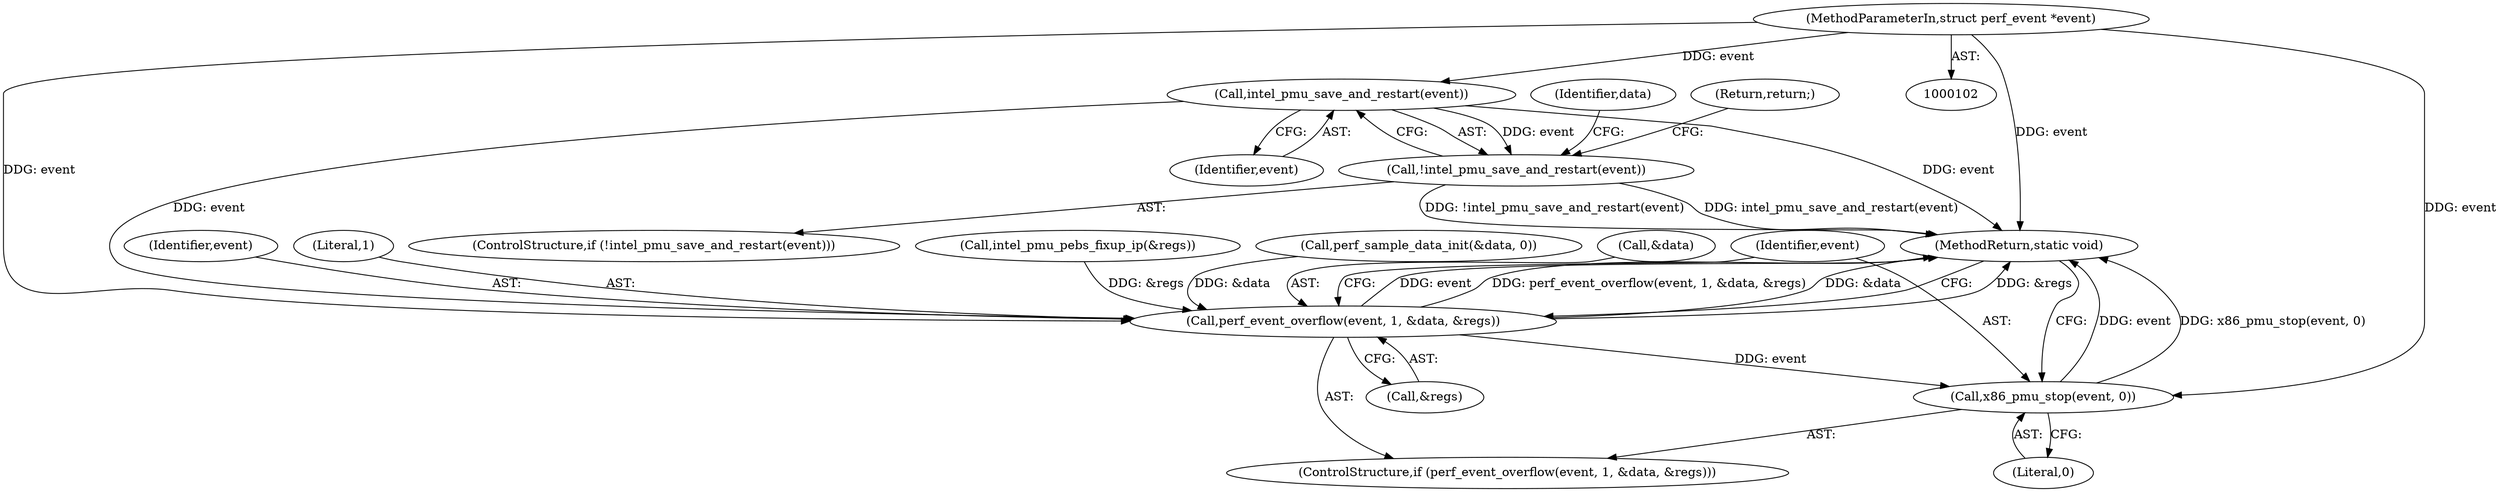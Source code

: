 digraph "1_linux_a8b0ca17b80e92faab46ee7179ba9e99ccb61233_47@pointer" {
"1000115" [label="(Call,intel_pmu_save_and_restart(event))"];
"1000103" [label="(MethodParameterIn,struct perf_event *event)"];
"1000114" [label="(Call,!intel_pmu_save_and_restart(event))"];
"1000180" [label="(Call,perf_event_overflow(event, 1, &data, &regs))"];
"1000187" [label="(Call,x86_pmu_stop(event, 0))"];
"1000190" [label="(MethodReturn,static void)"];
"1000103" [label="(MethodParameterIn,struct perf_event *event)"];
"1000180" [label="(Call,perf_event_overflow(event, 1, &data, &regs))"];
"1000114" [label="(Call,!intel_pmu_save_and_restart(event))"];
"1000120" [label="(Identifier,data)"];
"1000181" [label="(Identifier,event)"];
"1000116" [label="(Identifier,event)"];
"1000115" [label="(Call,intel_pmu_save_and_restart(event))"];
"1000182" [label="(Literal,1)"];
"1000189" [label="(Literal,0)"];
"1000113" [label="(ControlStructure,if (!intel_pmu_save_and_restart(event)))"];
"1000188" [label="(Identifier,event)"];
"1000165" [label="(Call,intel_pmu_pebs_fixup_ip(&regs))"];
"1000187" [label="(Call,x86_pmu_stop(event, 0))"];
"1000185" [label="(Call,&regs)"];
"1000117" [label="(Return,return;)"];
"1000118" [label="(Call,perf_sample_data_init(&data, 0))"];
"1000183" [label="(Call,&data)"];
"1000179" [label="(ControlStructure,if (perf_event_overflow(event, 1, &data, &regs)))"];
"1000115" -> "1000114"  [label="AST: "];
"1000115" -> "1000116"  [label="CFG: "];
"1000116" -> "1000115"  [label="AST: "];
"1000114" -> "1000115"  [label="CFG: "];
"1000115" -> "1000190"  [label="DDG: event"];
"1000115" -> "1000114"  [label="DDG: event"];
"1000103" -> "1000115"  [label="DDG: event"];
"1000115" -> "1000180"  [label="DDG: event"];
"1000103" -> "1000102"  [label="AST: "];
"1000103" -> "1000190"  [label="DDG: event"];
"1000103" -> "1000180"  [label="DDG: event"];
"1000103" -> "1000187"  [label="DDG: event"];
"1000114" -> "1000113"  [label="AST: "];
"1000117" -> "1000114"  [label="CFG: "];
"1000120" -> "1000114"  [label="CFG: "];
"1000114" -> "1000190"  [label="DDG: !intel_pmu_save_and_restart(event)"];
"1000114" -> "1000190"  [label="DDG: intel_pmu_save_and_restart(event)"];
"1000180" -> "1000179"  [label="AST: "];
"1000180" -> "1000185"  [label="CFG: "];
"1000181" -> "1000180"  [label="AST: "];
"1000182" -> "1000180"  [label="AST: "];
"1000183" -> "1000180"  [label="AST: "];
"1000185" -> "1000180"  [label="AST: "];
"1000188" -> "1000180"  [label="CFG: "];
"1000190" -> "1000180"  [label="CFG: "];
"1000180" -> "1000190"  [label="DDG: &regs"];
"1000180" -> "1000190"  [label="DDG: event"];
"1000180" -> "1000190"  [label="DDG: perf_event_overflow(event, 1, &data, &regs)"];
"1000180" -> "1000190"  [label="DDG: &data"];
"1000118" -> "1000180"  [label="DDG: &data"];
"1000165" -> "1000180"  [label="DDG: &regs"];
"1000180" -> "1000187"  [label="DDG: event"];
"1000187" -> "1000179"  [label="AST: "];
"1000187" -> "1000189"  [label="CFG: "];
"1000188" -> "1000187"  [label="AST: "];
"1000189" -> "1000187"  [label="AST: "];
"1000190" -> "1000187"  [label="CFG: "];
"1000187" -> "1000190"  [label="DDG: event"];
"1000187" -> "1000190"  [label="DDG: x86_pmu_stop(event, 0)"];
}
